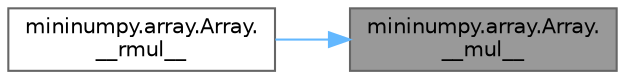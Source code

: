 digraph "mininumpy.array.Array.__mul__"
{
 // LATEX_PDF_SIZE
  bgcolor="transparent";
  edge [fontname=Helvetica,fontsize=10,labelfontname=Helvetica,labelfontsize=10];
  node [fontname=Helvetica,fontsize=10,shape=box,height=0.2,width=0.4];
  rankdir="RL";
  Node1 [id="Node000001",label="mininumpy.array.Array.\l__mul__",height=0.2,width=0.4,color="gray40", fillcolor="grey60", style="filled", fontcolor="black",tooltip=" "];
  Node1 -> Node2 [id="edge1_Node000001_Node000002",dir="back",color="steelblue1",style="solid",tooltip=" "];
  Node2 [id="Node000002",label="mininumpy.array.Array.\l__rmul__",height=0.2,width=0.4,color="grey40", fillcolor="white", style="filled",URL="$classmininumpy_1_1array_1_1Array.html#a9a4a84e6ff74650a13e9b7903c797e5d",tooltip=" "];
}
